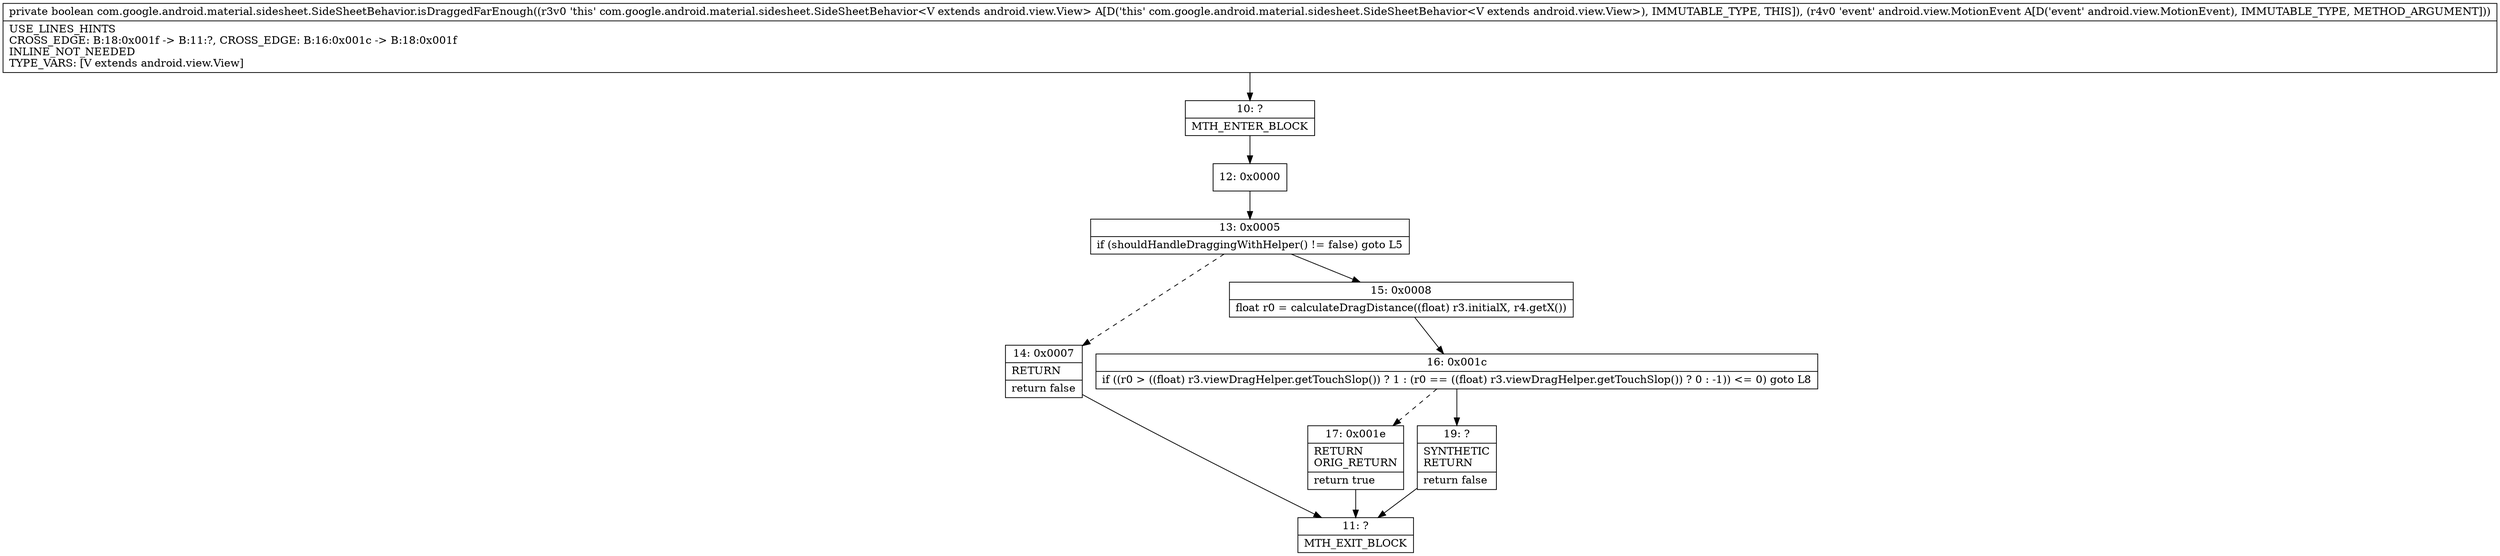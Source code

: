digraph "CFG forcom.google.android.material.sidesheet.SideSheetBehavior.isDraggedFarEnough(Landroid\/view\/MotionEvent;)Z" {
Node_10 [shape=record,label="{10\:\ ?|MTH_ENTER_BLOCK\l}"];
Node_12 [shape=record,label="{12\:\ 0x0000}"];
Node_13 [shape=record,label="{13\:\ 0x0005|if (shouldHandleDraggingWithHelper() != false) goto L5\l}"];
Node_14 [shape=record,label="{14\:\ 0x0007|RETURN\l|return false\l}"];
Node_11 [shape=record,label="{11\:\ ?|MTH_EXIT_BLOCK\l}"];
Node_15 [shape=record,label="{15\:\ 0x0008|float r0 = calculateDragDistance((float) r3.initialX, r4.getX())\l}"];
Node_16 [shape=record,label="{16\:\ 0x001c|if ((r0 \> ((float) r3.viewDragHelper.getTouchSlop()) ? 1 : (r0 == ((float) r3.viewDragHelper.getTouchSlop()) ? 0 : \-1)) \<= 0) goto L8\l}"];
Node_17 [shape=record,label="{17\:\ 0x001e|RETURN\lORIG_RETURN\l|return true\l}"];
Node_19 [shape=record,label="{19\:\ ?|SYNTHETIC\lRETURN\l|return false\l}"];
MethodNode[shape=record,label="{private boolean com.google.android.material.sidesheet.SideSheetBehavior.isDraggedFarEnough((r3v0 'this' com.google.android.material.sidesheet.SideSheetBehavior\<V extends android.view.View\> A[D('this' com.google.android.material.sidesheet.SideSheetBehavior\<V extends android.view.View\>), IMMUTABLE_TYPE, THIS]), (r4v0 'event' android.view.MotionEvent A[D('event' android.view.MotionEvent), IMMUTABLE_TYPE, METHOD_ARGUMENT]))  | USE_LINES_HINTS\lCROSS_EDGE: B:18:0x001f \-\> B:11:?, CROSS_EDGE: B:16:0x001c \-\> B:18:0x001f\lINLINE_NOT_NEEDED\lTYPE_VARS: [V extends android.view.View]\l}"];
MethodNode -> Node_10;Node_10 -> Node_12;
Node_12 -> Node_13;
Node_13 -> Node_14[style=dashed];
Node_13 -> Node_15;
Node_14 -> Node_11;
Node_15 -> Node_16;
Node_16 -> Node_17[style=dashed];
Node_16 -> Node_19;
Node_17 -> Node_11;
Node_19 -> Node_11;
}

